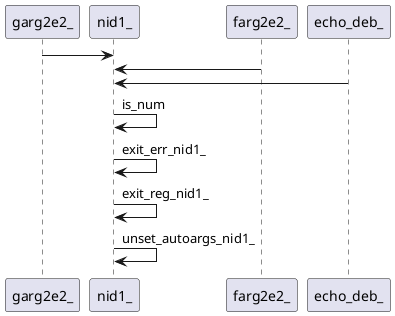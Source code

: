 @startuml rete
garg2e2_ -> nid1_ 
farg2e2_ -> nid1_
echo_deb_ -> nid1_
nid1_ -> nid1_:is_num
nid1_ -> nid1_:exit_err_nid1_
nid1_ -> nid1_:exit_reg_nid1_
nid1_ -> nid1_:unset_autoargs_nid1_
' {wrap_fn}
' fnn o-> nid1_
' {body_fn}
@enduml